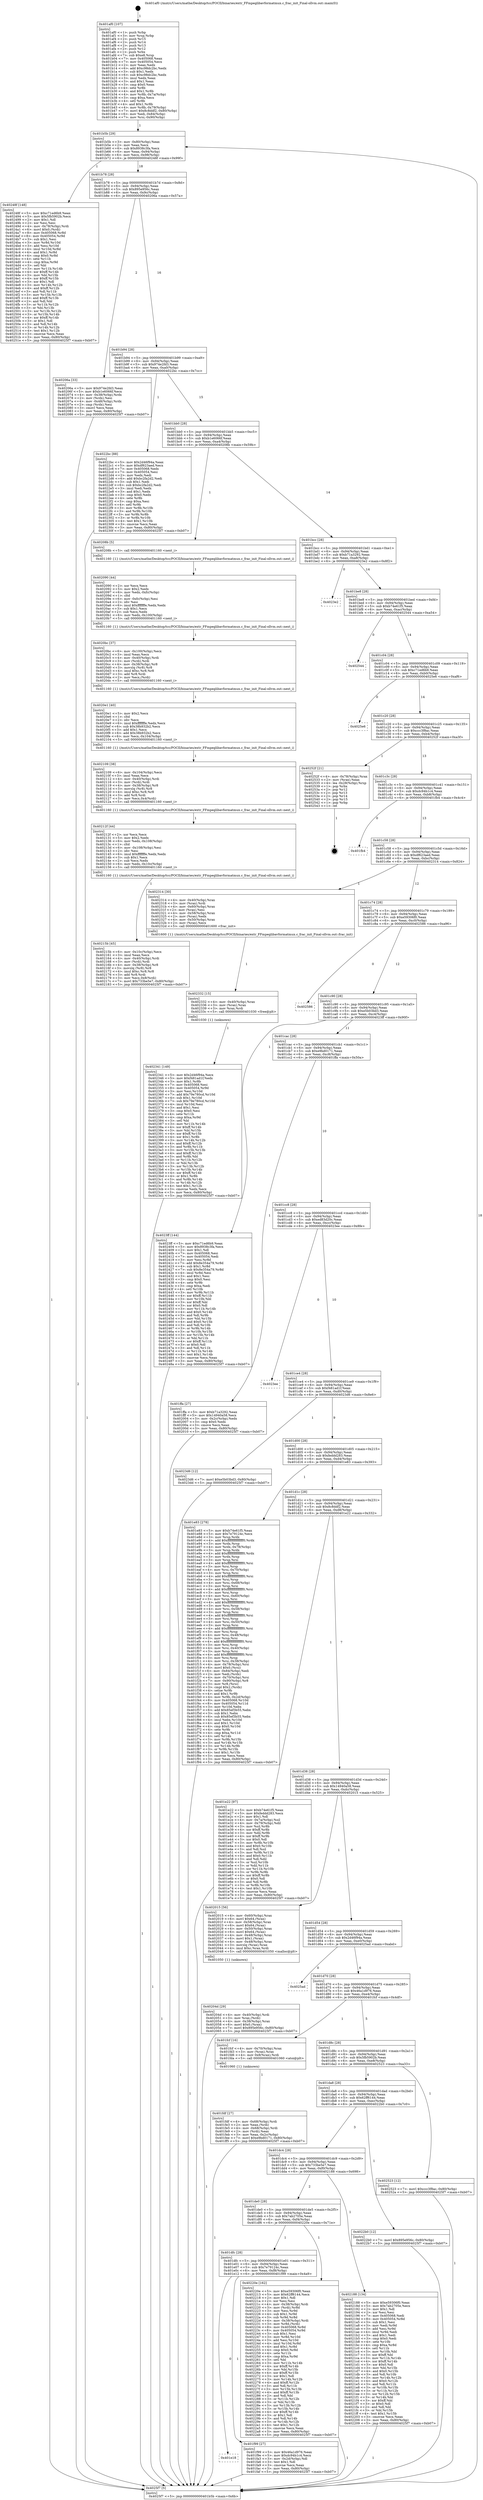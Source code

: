 digraph "0x401af0" {
  label = "0x401af0 (/mnt/c/Users/mathe/Desktop/tcc/POCII/binaries/extr_FFmpeglibavformatmux.c_frac_init_Final-ollvm.out::main(0))"
  labelloc = "t"
  node[shape=record]

  Entry [label="",width=0.3,height=0.3,shape=circle,fillcolor=black,style=filled]
  "0x401b5b" [label="{
     0x401b5b [29]\l
     | [instrs]\l
     &nbsp;&nbsp;0x401b5b \<+3\>: mov -0x80(%rbp),%eax\l
     &nbsp;&nbsp;0x401b5e \<+2\>: mov %eax,%ecx\l
     &nbsp;&nbsp;0x401b60 \<+6\>: sub $0x8938c3fa,%ecx\l
     &nbsp;&nbsp;0x401b66 \<+6\>: mov %eax,-0x94(%rbp)\l
     &nbsp;&nbsp;0x401b6c \<+6\>: mov %ecx,-0x98(%rbp)\l
     &nbsp;&nbsp;0x401b72 \<+6\>: je 000000000040248f \<main+0x99f\>\l
  }"]
  "0x40248f" [label="{
     0x40248f [148]\l
     | [instrs]\l
     &nbsp;&nbsp;0x40248f \<+5\>: mov $0xc71ed6b9,%eax\l
     &nbsp;&nbsp;0x402494 \<+5\>: mov $0x5fb5902b,%ecx\l
     &nbsp;&nbsp;0x402499 \<+2\>: mov $0x1,%dl\l
     &nbsp;&nbsp;0x40249b \<+2\>: xor %esi,%esi\l
     &nbsp;&nbsp;0x40249d \<+4\>: mov -0x78(%rbp),%rdi\l
     &nbsp;&nbsp;0x4024a1 \<+6\>: movl $0x0,(%rdi)\l
     &nbsp;&nbsp;0x4024a7 \<+8\>: mov 0x405068,%r8d\l
     &nbsp;&nbsp;0x4024af \<+8\>: mov 0x405054,%r9d\l
     &nbsp;&nbsp;0x4024b7 \<+3\>: sub $0x1,%esi\l
     &nbsp;&nbsp;0x4024ba \<+3\>: mov %r8d,%r10d\l
     &nbsp;&nbsp;0x4024bd \<+3\>: add %esi,%r10d\l
     &nbsp;&nbsp;0x4024c0 \<+4\>: imul %r10d,%r8d\l
     &nbsp;&nbsp;0x4024c4 \<+4\>: and $0x1,%r8d\l
     &nbsp;&nbsp;0x4024c8 \<+4\>: cmp $0x0,%r8d\l
     &nbsp;&nbsp;0x4024cc \<+4\>: sete %r11b\l
     &nbsp;&nbsp;0x4024d0 \<+4\>: cmp $0xa,%r9d\l
     &nbsp;&nbsp;0x4024d4 \<+3\>: setl %bl\l
     &nbsp;&nbsp;0x4024d7 \<+3\>: mov %r11b,%r14b\l
     &nbsp;&nbsp;0x4024da \<+4\>: xor $0xff,%r14b\l
     &nbsp;&nbsp;0x4024de \<+3\>: mov %bl,%r15b\l
     &nbsp;&nbsp;0x4024e1 \<+4\>: xor $0xff,%r15b\l
     &nbsp;&nbsp;0x4024e5 \<+3\>: xor $0x1,%dl\l
     &nbsp;&nbsp;0x4024e8 \<+3\>: mov %r14b,%r12b\l
     &nbsp;&nbsp;0x4024eb \<+4\>: and $0xff,%r12b\l
     &nbsp;&nbsp;0x4024ef \<+3\>: and %dl,%r11b\l
     &nbsp;&nbsp;0x4024f2 \<+3\>: mov %r15b,%r13b\l
     &nbsp;&nbsp;0x4024f5 \<+4\>: and $0xff,%r13b\l
     &nbsp;&nbsp;0x4024f9 \<+2\>: and %dl,%bl\l
     &nbsp;&nbsp;0x4024fb \<+3\>: or %r11b,%r12b\l
     &nbsp;&nbsp;0x4024fe \<+3\>: or %bl,%r13b\l
     &nbsp;&nbsp;0x402501 \<+3\>: xor %r13b,%r12b\l
     &nbsp;&nbsp;0x402504 \<+3\>: or %r15b,%r14b\l
     &nbsp;&nbsp;0x402507 \<+4\>: xor $0xff,%r14b\l
     &nbsp;&nbsp;0x40250b \<+3\>: or $0x1,%dl\l
     &nbsp;&nbsp;0x40250e \<+3\>: and %dl,%r14b\l
     &nbsp;&nbsp;0x402511 \<+3\>: or %r14b,%r12b\l
     &nbsp;&nbsp;0x402514 \<+4\>: test $0x1,%r12b\l
     &nbsp;&nbsp;0x402518 \<+3\>: cmovne %ecx,%eax\l
     &nbsp;&nbsp;0x40251b \<+3\>: mov %eax,-0x80(%rbp)\l
     &nbsp;&nbsp;0x40251e \<+5\>: jmp 00000000004025f7 \<main+0xb07\>\l
  }"]
  "0x401b78" [label="{
     0x401b78 [28]\l
     | [instrs]\l
     &nbsp;&nbsp;0x401b78 \<+5\>: jmp 0000000000401b7d \<main+0x8d\>\l
     &nbsp;&nbsp;0x401b7d \<+6\>: mov -0x94(%rbp),%eax\l
     &nbsp;&nbsp;0x401b83 \<+5\>: sub $0x895e956c,%eax\l
     &nbsp;&nbsp;0x401b88 \<+6\>: mov %eax,-0x9c(%rbp)\l
     &nbsp;&nbsp;0x401b8e \<+6\>: je 000000000040206a \<main+0x57a\>\l
  }"]
  Exit [label="",width=0.3,height=0.3,shape=circle,fillcolor=black,style=filled,peripheries=2]
  "0x40206a" [label="{
     0x40206a [33]\l
     | [instrs]\l
     &nbsp;&nbsp;0x40206a \<+5\>: mov $0x974e2fd3,%eax\l
     &nbsp;&nbsp;0x40206f \<+5\>: mov $0xb1e6066f,%ecx\l
     &nbsp;&nbsp;0x402074 \<+4\>: mov -0x38(%rbp),%rdx\l
     &nbsp;&nbsp;0x402078 \<+2\>: mov (%rdx),%esi\l
     &nbsp;&nbsp;0x40207a \<+4\>: mov -0x48(%rbp),%rdx\l
     &nbsp;&nbsp;0x40207e \<+2\>: cmp (%rdx),%esi\l
     &nbsp;&nbsp;0x402080 \<+3\>: cmovl %ecx,%eax\l
     &nbsp;&nbsp;0x402083 \<+3\>: mov %eax,-0x80(%rbp)\l
     &nbsp;&nbsp;0x402086 \<+5\>: jmp 00000000004025f7 \<main+0xb07\>\l
  }"]
  "0x401b94" [label="{
     0x401b94 [28]\l
     | [instrs]\l
     &nbsp;&nbsp;0x401b94 \<+5\>: jmp 0000000000401b99 \<main+0xa9\>\l
     &nbsp;&nbsp;0x401b99 \<+6\>: mov -0x94(%rbp),%eax\l
     &nbsp;&nbsp;0x401b9f \<+5\>: sub $0x974e2fd3,%eax\l
     &nbsp;&nbsp;0x401ba4 \<+6\>: mov %eax,-0xa0(%rbp)\l
     &nbsp;&nbsp;0x401baa \<+6\>: je 00000000004022bc \<main+0x7cc\>\l
  }"]
  "0x402341" [label="{
     0x402341 [149]\l
     | [instrs]\l
     &nbsp;&nbsp;0x402341 \<+5\>: mov $0x2d46f94a,%ecx\l
     &nbsp;&nbsp;0x402346 \<+5\>: mov $0xf481ad1f,%edx\l
     &nbsp;&nbsp;0x40234b \<+3\>: mov $0x1,%r8b\l
     &nbsp;&nbsp;0x40234e \<+7\>: mov 0x405068,%esi\l
     &nbsp;&nbsp;0x402355 \<+8\>: mov 0x405054,%r9d\l
     &nbsp;&nbsp;0x40235d \<+3\>: mov %esi,%r10d\l
     &nbsp;&nbsp;0x402360 \<+7\>: add $0x79e780cd,%r10d\l
     &nbsp;&nbsp;0x402367 \<+4\>: sub $0x1,%r10d\l
     &nbsp;&nbsp;0x40236b \<+7\>: sub $0x79e780cd,%r10d\l
     &nbsp;&nbsp;0x402372 \<+4\>: imul %r10d,%esi\l
     &nbsp;&nbsp;0x402376 \<+3\>: and $0x1,%esi\l
     &nbsp;&nbsp;0x402379 \<+3\>: cmp $0x0,%esi\l
     &nbsp;&nbsp;0x40237c \<+4\>: sete %r11b\l
     &nbsp;&nbsp;0x402380 \<+4\>: cmp $0xa,%r9d\l
     &nbsp;&nbsp;0x402384 \<+3\>: setl %bl\l
     &nbsp;&nbsp;0x402387 \<+3\>: mov %r11b,%r14b\l
     &nbsp;&nbsp;0x40238a \<+4\>: xor $0xff,%r14b\l
     &nbsp;&nbsp;0x40238e \<+3\>: mov %bl,%r15b\l
     &nbsp;&nbsp;0x402391 \<+4\>: xor $0xff,%r15b\l
     &nbsp;&nbsp;0x402395 \<+4\>: xor $0x1,%r8b\l
     &nbsp;&nbsp;0x402399 \<+3\>: mov %r14b,%r12b\l
     &nbsp;&nbsp;0x40239c \<+4\>: and $0xff,%r12b\l
     &nbsp;&nbsp;0x4023a0 \<+3\>: and %r8b,%r11b\l
     &nbsp;&nbsp;0x4023a3 \<+3\>: mov %r15b,%r13b\l
     &nbsp;&nbsp;0x4023a6 \<+4\>: and $0xff,%r13b\l
     &nbsp;&nbsp;0x4023aa \<+3\>: and %r8b,%bl\l
     &nbsp;&nbsp;0x4023ad \<+3\>: or %r11b,%r12b\l
     &nbsp;&nbsp;0x4023b0 \<+3\>: or %bl,%r13b\l
     &nbsp;&nbsp;0x4023b3 \<+3\>: xor %r13b,%r12b\l
     &nbsp;&nbsp;0x4023b6 \<+3\>: or %r15b,%r14b\l
     &nbsp;&nbsp;0x4023b9 \<+4\>: xor $0xff,%r14b\l
     &nbsp;&nbsp;0x4023bd \<+4\>: or $0x1,%r8b\l
     &nbsp;&nbsp;0x4023c1 \<+3\>: and %r8b,%r14b\l
     &nbsp;&nbsp;0x4023c4 \<+3\>: or %r14b,%r12b\l
     &nbsp;&nbsp;0x4023c7 \<+4\>: test $0x1,%r12b\l
     &nbsp;&nbsp;0x4023cb \<+3\>: cmovne %edx,%ecx\l
     &nbsp;&nbsp;0x4023ce \<+3\>: mov %ecx,-0x80(%rbp)\l
     &nbsp;&nbsp;0x4023d1 \<+5\>: jmp 00000000004025f7 \<main+0xb07\>\l
  }"]
  "0x4022bc" [label="{
     0x4022bc [88]\l
     | [instrs]\l
     &nbsp;&nbsp;0x4022bc \<+5\>: mov $0x2d46f94a,%eax\l
     &nbsp;&nbsp;0x4022c1 \<+5\>: mov $0xdf623aed,%ecx\l
     &nbsp;&nbsp;0x4022c6 \<+7\>: mov 0x405068,%edx\l
     &nbsp;&nbsp;0x4022cd \<+7\>: mov 0x405054,%esi\l
     &nbsp;&nbsp;0x4022d4 \<+2\>: mov %edx,%edi\l
     &nbsp;&nbsp;0x4022d6 \<+6\>: add $0xbc2fa2d2,%edi\l
     &nbsp;&nbsp;0x4022dc \<+3\>: sub $0x1,%edi\l
     &nbsp;&nbsp;0x4022df \<+6\>: sub $0xbc2fa2d2,%edi\l
     &nbsp;&nbsp;0x4022e5 \<+3\>: imul %edi,%edx\l
     &nbsp;&nbsp;0x4022e8 \<+3\>: and $0x1,%edx\l
     &nbsp;&nbsp;0x4022eb \<+3\>: cmp $0x0,%edx\l
     &nbsp;&nbsp;0x4022ee \<+4\>: sete %r8b\l
     &nbsp;&nbsp;0x4022f2 \<+3\>: cmp $0xa,%esi\l
     &nbsp;&nbsp;0x4022f5 \<+4\>: setl %r9b\l
     &nbsp;&nbsp;0x4022f9 \<+3\>: mov %r8b,%r10b\l
     &nbsp;&nbsp;0x4022fc \<+3\>: and %r9b,%r10b\l
     &nbsp;&nbsp;0x4022ff \<+3\>: xor %r9b,%r8b\l
     &nbsp;&nbsp;0x402302 \<+3\>: or %r8b,%r10b\l
     &nbsp;&nbsp;0x402305 \<+4\>: test $0x1,%r10b\l
     &nbsp;&nbsp;0x402309 \<+3\>: cmovne %ecx,%eax\l
     &nbsp;&nbsp;0x40230c \<+3\>: mov %eax,-0x80(%rbp)\l
     &nbsp;&nbsp;0x40230f \<+5\>: jmp 00000000004025f7 \<main+0xb07\>\l
  }"]
  "0x401bb0" [label="{
     0x401bb0 [28]\l
     | [instrs]\l
     &nbsp;&nbsp;0x401bb0 \<+5\>: jmp 0000000000401bb5 \<main+0xc5\>\l
     &nbsp;&nbsp;0x401bb5 \<+6\>: mov -0x94(%rbp),%eax\l
     &nbsp;&nbsp;0x401bbb \<+5\>: sub $0xb1e6066f,%eax\l
     &nbsp;&nbsp;0x401bc0 \<+6\>: mov %eax,-0xa4(%rbp)\l
     &nbsp;&nbsp;0x401bc6 \<+6\>: je 000000000040208b \<main+0x59b\>\l
  }"]
  "0x402332" [label="{
     0x402332 [15]\l
     | [instrs]\l
     &nbsp;&nbsp;0x402332 \<+4\>: mov -0x40(%rbp),%rax\l
     &nbsp;&nbsp;0x402336 \<+3\>: mov (%rax),%rax\l
     &nbsp;&nbsp;0x402339 \<+3\>: mov %rax,%rdi\l
     &nbsp;&nbsp;0x40233c \<+5\>: call 0000000000401030 \<free@plt\>\l
     | [calls]\l
     &nbsp;&nbsp;0x401030 \{1\} (unknown)\l
  }"]
  "0x40208b" [label="{
     0x40208b [5]\l
     | [instrs]\l
     &nbsp;&nbsp;0x40208b \<+5\>: call 0000000000401160 \<next_i\>\l
     | [calls]\l
     &nbsp;&nbsp;0x401160 \{1\} (/mnt/c/Users/mathe/Desktop/tcc/POCII/binaries/extr_FFmpeglibavformatmux.c_frac_init_Final-ollvm.out::next_i)\l
  }"]
  "0x401bcc" [label="{
     0x401bcc [28]\l
     | [instrs]\l
     &nbsp;&nbsp;0x401bcc \<+5\>: jmp 0000000000401bd1 \<main+0xe1\>\l
     &nbsp;&nbsp;0x401bd1 \<+6\>: mov -0x94(%rbp),%eax\l
     &nbsp;&nbsp;0x401bd7 \<+5\>: sub $0xb71a3292,%eax\l
     &nbsp;&nbsp;0x401bdc \<+6\>: mov %eax,-0xa8(%rbp)\l
     &nbsp;&nbsp;0x401be2 \<+6\>: je 00000000004023e2 \<main+0x8f2\>\l
  }"]
  "0x40215b" [label="{
     0x40215b [45]\l
     | [instrs]\l
     &nbsp;&nbsp;0x40215b \<+6\>: mov -0x10c(%rbp),%ecx\l
     &nbsp;&nbsp;0x402161 \<+3\>: imul %eax,%ecx\l
     &nbsp;&nbsp;0x402164 \<+4\>: mov -0x40(%rbp),%rdi\l
     &nbsp;&nbsp;0x402168 \<+3\>: mov (%rdi),%rdi\l
     &nbsp;&nbsp;0x40216b \<+4\>: mov -0x38(%rbp),%r8\l
     &nbsp;&nbsp;0x40216f \<+3\>: movslq (%r8),%r8\l
     &nbsp;&nbsp;0x402172 \<+4\>: imul $0xc,%r8,%r8\l
     &nbsp;&nbsp;0x402176 \<+3\>: add %r8,%rdi\l
     &nbsp;&nbsp;0x402179 \<+3\>: mov %ecx,0x8(%rdi)\l
     &nbsp;&nbsp;0x40217c \<+7\>: movl $0x733be5e7,-0x80(%rbp)\l
     &nbsp;&nbsp;0x402183 \<+5\>: jmp 00000000004025f7 \<main+0xb07\>\l
  }"]
  "0x4023e2" [label="{
     0x4023e2\l
  }", style=dashed]
  "0x401be8" [label="{
     0x401be8 [28]\l
     | [instrs]\l
     &nbsp;&nbsp;0x401be8 \<+5\>: jmp 0000000000401bed \<main+0xfd\>\l
     &nbsp;&nbsp;0x401bed \<+6\>: mov -0x94(%rbp),%eax\l
     &nbsp;&nbsp;0x401bf3 \<+5\>: sub $0xb74e61f5,%eax\l
     &nbsp;&nbsp;0x401bf8 \<+6\>: mov %eax,-0xac(%rbp)\l
     &nbsp;&nbsp;0x401bfe \<+6\>: je 0000000000402544 \<main+0xa54\>\l
  }"]
  "0x40212f" [label="{
     0x40212f [44]\l
     | [instrs]\l
     &nbsp;&nbsp;0x40212f \<+2\>: xor %ecx,%ecx\l
     &nbsp;&nbsp;0x402131 \<+5\>: mov $0x2,%edx\l
     &nbsp;&nbsp;0x402136 \<+6\>: mov %edx,-0x108(%rbp)\l
     &nbsp;&nbsp;0x40213c \<+1\>: cltd\l
     &nbsp;&nbsp;0x40213d \<+6\>: mov -0x108(%rbp),%esi\l
     &nbsp;&nbsp;0x402143 \<+2\>: idiv %esi\l
     &nbsp;&nbsp;0x402145 \<+6\>: imul $0xfffffffe,%edx,%edx\l
     &nbsp;&nbsp;0x40214b \<+3\>: sub $0x1,%ecx\l
     &nbsp;&nbsp;0x40214e \<+2\>: sub %ecx,%edx\l
     &nbsp;&nbsp;0x402150 \<+6\>: mov %edx,-0x10c(%rbp)\l
     &nbsp;&nbsp;0x402156 \<+5\>: call 0000000000401160 \<next_i\>\l
     | [calls]\l
     &nbsp;&nbsp;0x401160 \{1\} (/mnt/c/Users/mathe/Desktop/tcc/POCII/binaries/extr_FFmpeglibavformatmux.c_frac_init_Final-ollvm.out::next_i)\l
  }"]
  "0x402544" [label="{
     0x402544\l
  }", style=dashed]
  "0x401c04" [label="{
     0x401c04 [28]\l
     | [instrs]\l
     &nbsp;&nbsp;0x401c04 \<+5\>: jmp 0000000000401c09 \<main+0x119\>\l
     &nbsp;&nbsp;0x401c09 \<+6\>: mov -0x94(%rbp),%eax\l
     &nbsp;&nbsp;0x401c0f \<+5\>: sub $0xc71ed6b9,%eax\l
     &nbsp;&nbsp;0x401c14 \<+6\>: mov %eax,-0xb0(%rbp)\l
     &nbsp;&nbsp;0x401c1a \<+6\>: je 00000000004025e6 \<main+0xaf6\>\l
  }"]
  "0x402109" [label="{
     0x402109 [38]\l
     | [instrs]\l
     &nbsp;&nbsp;0x402109 \<+6\>: mov -0x104(%rbp),%ecx\l
     &nbsp;&nbsp;0x40210f \<+3\>: imul %eax,%ecx\l
     &nbsp;&nbsp;0x402112 \<+4\>: mov -0x40(%rbp),%rdi\l
     &nbsp;&nbsp;0x402116 \<+3\>: mov (%rdi),%rdi\l
     &nbsp;&nbsp;0x402119 \<+4\>: mov -0x38(%rbp),%r8\l
     &nbsp;&nbsp;0x40211d \<+3\>: movslq (%r8),%r8\l
     &nbsp;&nbsp;0x402120 \<+4\>: imul $0xc,%r8,%r8\l
     &nbsp;&nbsp;0x402124 \<+3\>: add %r8,%rdi\l
     &nbsp;&nbsp;0x402127 \<+3\>: mov %ecx,0x4(%rdi)\l
     &nbsp;&nbsp;0x40212a \<+5\>: call 0000000000401160 \<next_i\>\l
     | [calls]\l
     &nbsp;&nbsp;0x401160 \{1\} (/mnt/c/Users/mathe/Desktop/tcc/POCII/binaries/extr_FFmpeglibavformatmux.c_frac_init_Final-ollvm.out::next_i)\l
  }"]
  "0x4025e6" [label="{
     0x4025e6\l
  }", style=dashed]
  "0x401c20" [label="{
     0x401c20 [28]\l
     | [instrs]\l
     &nbsp;&nbsp;0x401c20 \<+5\>: jmp 0000000000401c25 \<main+0x135\>\l
     &nbsp;&nbsp;0x401c25 \<+6\>: mov -0x94(%rbp),%eax\l
     &nbsp;&nbsp;0x401c2b \<+5\>: sub $0xccc3f8ac,%eax\l
     &nbsp;&nbsp;0x401c30 \<+6\>: mov %eax,-0xb4(%rbp)\l
     &nbsp;&nbsp;0x401c36 \<+6\>: je 000000000040252f \<main+0xa3f\>\l
  }"]
  "0x4020e1" [label="{
     0x4020e1 [40]\l
     | [instrs]\l
     &nbsp;&nbsp;0x4020e1 \<+5\>: mov $0x2,%ecx\l
     &nbsp;&nbsp;0x4020e6 \<+1\>: cltd\l
     &nbsp;&nbsp;0x4020e7 \<+2\>: idiv %ecx\l
     &nbsp;&nbsp;0x4020e9 \<+6\>: imul $0xfffffffe,%edx,%ecx\l
     &nbsp;&nbsp;0x4020ef \<+6\>: sub $0x38b932b2,%ecx\l
     &nbsp;&nbsp;0x4020f5 \<+3\>: add $0x1,%ecx\l
     &nbsp;&nbsp;0x4020f8 \<+6\>: add $0x38b932b2,%ecx\l
     &nbsp;&nbsp;0x4020fe \<+6\>: mov %ecx,-0x104(%rbp)\l
     &nbsp;&nbsp;0x402104 \<+5\>: call 0000000000401160 \<next_i\>\l
     | [calls]\l
     &nbsp;&nbsp;0x401160 \{1\} (/mnt/c/Users/mathe/Desktop/tcc/POCII/binaries/extr_FFmpeglibavformatmux.c_frac_init_Final-ollvm.out::next_i)\l
  }"]
  "0x40252f" [label="{
     0x40252f [21]\l
     | [instrs]\l
     &nbsp;&nbsp;0x40252f \<+4\>: mov -0x78(%rbp),%rax\l
     &nbsp;&nbsp;0x402533 \<+2\>: mov (%rax),%eax\l
     &nbsp;&nbsp;0x402535 \<+4\>: lea -0x28(%rbp),%rsp\l
     &nbsp;&nbsp;0x402539 \<+1\>: pop %rbx\l
     &nbsp;&nbsp;0x40253a \<+2\>: pop %r12\l
     &nbsp;&nbsp;0x40253c \<+2\>: pop %r13\l
     &nbsp;&nbsp;0x40253e \<+2\>: pop %r14\l
     &nbsp;&nbsp;0x402540 \<+2\>: pop %r15\l
     &nbsp;&nbsp;0x402542 \<+1\>: pop %rbp\l
     &nbsp;&nbsp;0x402543 \<+1\>: ret\l
  }"]
  "0x401c3c" [label="{
     0x401c3c [28]\l
     | [instrs]\l
     &nbsp;&nbsp;0x401c3c \<+5\>: jmp 0000000000401c41 \<main+0x151\>\l
     &nbsp;&nbsp;0x401c41 \<+6\>: mov -0x94(%rbp),%eax\l
     &nbsp;&nbsp;0x401c47 \<+5\>: sub $0xdc94b1c4,%eax\l
     &nbsp;&nbsp;0x401c4c \<+6\>: mov %eax,-0xb8(%rbp)\l
     &nbsp;&nbsp;0x401c52 \<+6\>: je 0000000000401fb4 \<main+0x4c4\>\l
  }"]
  "0x4020bc" [label="{
     0x4020bc [37]\l
     | [instrs]\l
     &nbsp;&nbsp;0x4020bc \<+6\>: mov -0x100(%rbp),%ecx\l
     &nbsp;&nbsp;0x4020c2 \<+3\>: imul %eax,%ecx\l
     &nbsp;&nbsp;0x4020c5 \<+4\>: mov -0x40(%rbp),%rdi\l
     &nbsp;&nbsp;0x4020c9 \<+3\>: mov (%rdi),%rdi\l
     &nbsp;&nbsp;0x4020cc \<+4\>: mov -0x38(%rbp),%r8\l
     &nbsp;&nbsp;0x4020d0 \<+3\>: movslq (%r8),%r8\l
     &nbsp;&nbsp;0x4020d3 \<+4\>: imul $0xc,%r8,%r8\l
     &nbsp;&nbsp;0x4020d7 \<+3\>: add %r8,%rdi\l
     &nbsp;&nbsp;0x4020da \<+2\>: mov %ecx,(%rdi)\l
     &nbsp;&nbsp;0x4020dc \<+5\>: call 0000000000401160 \<next_i\>\l
     | [calls]\l
     &nbsp;&nbsp;0x401160 \{1\} (/mnt/c/Users/mathe/Desktop/tcc/POCII/binaries/extr_FFmpeglibavformatmux.c_frac_init_Final-ollvm.out::next_i)\l
  }"]
  "0x401fb4" [label="{
     0x401fb4\l
  }", style=dashed]
  "0x401c58" [label="{
     0x401c58 [28]\l
     | [instrs]\l
     &nbsp;&nbsp;0x401c58 \<+5\>: jmp 0000000000401c5d \<main+0x16d\>\l
     &nbsp;&nbsp;0x401c5d \<+6\>: mov -0x94(%rbp),%eax\l
     &nbsp;&nbsp;0x401c63 \<+5\>: sub $0xdf623aed,%eax\l
     &nbsp;&nbsp;0x401c68 \<+6\>: mov %eax,-0xbc(%rbp)\l
     &nbsp;&nbsp;0x401c6e \<+6\>: je 0000000000402314 \<main+0x824\>\l
  }"]
  "0x402090" [label="{
     0x402090 [44]\l
     | [instrs]\l
     &nbsp;&nbsp;0x402090 \<+2\>: xor %ecx,%ecx\l
     &nbsp;&nbsp;0x402092 \<+5\>: mov $0x2,%edx\l
     &nbsp;&nbsp;0x402097 \<+6\>: mov %edx,-0xfc(%rbp)\l
     &nbsp;&nbsp;0x40209d \<+1\>: cltd\l
     &nbsp;&nbsp;0x40209e \<+6\>: mov -0xfc(%rbp),%esi\l
     &nbsp;&nbsp;0x4020a4 \<+2\>: idiv %esi\l
     &nbsp;&nbsp;0x4020a6 \<+6\>: imul $0xfffffffe,%edx,%edx\l
     &nbsp;&nbsp;0x4020ac \<+3\>: sub $0x1,%ecx\l
     &nbsp;&nbsp;0x4020af \<+2\>: sub %ecx,%edx\l
     &nbsp;&nbsp;0x4020b1 \<+6\>: mov %edx,-0x100(%rbp)\l
     &nbsp;&nbsp;0x4020b7 \<+5\>: call 0000000000401160 \<next_i\>\l
     | [calls]\l
     &nbsp;&nbsp;0x401160 \{1\} (/mnt/c/Users/mathe/Desktop/tcc/POCII/binaries/extr_FFmpeglibavformatmux.c_frac_init_Final-ollvm.out::next_i)\l
  }"]
  "0x402314" [label="{
     0x402314 [30]\l
     | [instrs]\l
     &nbsp;&nbsp;0x402314 \<+4\>: mov -0x40(%rbp),%rax\l
     &nbsp;&nbsp;0x402318 \<+3\>: mov (%rax),%rdi\l
     &nbsp;&nbsp;0x40231b \<+4\>: mov -0x60(%rbp),%rax\l
     &nbsp;&nbsp;0x40231f \<+2\>: mov (%rax),%esi\l
     &nbsp;&nbsp;0x402321 \<+4\>: mov -0x58(%rbp),%rax\l
     &nbsp;&nbsp;0x402325 \<+2\>: mov (%rax),%edx\l
     &nbsp;&nbsp;0x402327 \<+4\>: mov -0x50(%rbp),%rax\l
     &nbsp;&nbsp;0x40232b \<+2\>: mov (%rax),%ecx\l
     &nbsp;&nbsp;0x40232d \<+5\>: call 0000000000401600 \<frac_init\>\l
     | [calls]\l
     &nbsp;&nbsp;0x401600 \{1\} (/mnt/c/Users/mathe/Desktop/tcc/POCII/binaries/extr_FFmpeglibavformatmux.c_frac_init_Final-ollvm.out::frac_init)\l
  }"]
  "0x401c74" [label="{
     0x401c74 [28]\l
     | [instrs]\l
     &nbsp;&nbsp;0x401c74 \<+5\>: jmp 0000000000401c79 \<main+0x189\>\l
     &nbsp;&nbsp;0x401c79 \<+6\>: mov -0x94(%rbp),%eax\l
     &nbsp;&nbsp;0x401c7f \<+5\>: sub $0xe59306f0,%eax\l
     &nbsp;&nbsp;0x401c84 \<+6\>: mov %eax,-0xc0(%rbp)\l
     &nbsp;&nbsp;0x401c8a \<+6\>: je 0000000000402586 \<main+0xa96\>\l
  }"]
  "0x40204d" [label="{
     0x40204d [29]\l
     | [instrs]\l
     &nbsp;&nbsp;0x40204d \<+4\>: mov -0x40(%rbp),%rdi\l
     &nbsp;&nbsp;0x402051 \<+3\>: mov %rax,(%rdi)\l
     &nbsp;&nbsp;0x402054 \<+4\>: mov -0x38(%rbp),%rax\l
     &nbsp;&nbsp;0x402058 \<+6\>: movl $0x0,(%rax)\l
     &nbsp;&nbsp;0x40205e \<+7\>: movl $0x895e956c,-0x80(%rbp)\l
     &nbsp;&nbsp;0x402065 \<+5\>: jmp 00000000004025f7 \<main+0xb07\>\l
  }"]
  "0x402586" [label="{
     0x402586\l
  }", style=dashed]
  "0x401c90" [label="{
     0x401c90 [28]\l
     | [instrs]\l
     &nbsp;&nbsp;0x401c90 \<+5\>: jmp 0000000000401c95 \<main+0x1a5\>\l
     &nbsp;&nbsp;0x401c95 \<+6\>: mov -0x94(%rbp),%eax\l
     &nbsp;&nbsp;0x401c9b \<+5\>: sub $0xe5b03bd3,%eax\l
     &nbsp;&nbsp;0x401ca0 \<+6\>: mov %eax,-0xc4(%rbp)\l
     &nbsp;&nbsp;0x401ca6 \<+6\>: je 00000000004023ff \<main+0x90f\>\l
  }"]
  "0x401fdf" [label="{
     0x401fdf [27]\l
     | [instrs]\l
     &nbsp;&nbsp;0x401fdf \<+4\>: mov -0x68(%rbp),%rdi\l
     &nbsp;&nbsp;0x401fe3 \<+2\>: mov %eax,(%rdi)\l
     &nbsp;&nbsp;0x401fe5 \<+4\>: mov -0x68(%rbp),%rdi\l
     &nbsp;&nbsp;0x401fe9 \<+2\>: mov (%rdi),%eax\l
     &nbsp;&nbsp;0x401feb \<+3\>: mov %eax,-0x2c(%rbp)\l
     &nbsp;&nbsp;0x401fee \<+7\>: movl $0xe9bd0171,-0x80(%rbp)\l
     &nbsp;&nbsp;0x401ff5 \<+5\>: jmp 00000000004025f7 \<main+0xb07\>\l
  }"]
  "0x4023ff" [label="{
     0x4023ff [144]\l
     | [instrs]\l
     &nbsp;&nbsp;0x4023ff \<+5\>: mov $0xc71ed6b9,%eax\l
     &nbsp;&nbsp;0x402404 \<+5\>: mov $0x8938c3fa,%ecx\l
     &nbsp;&nbsp;0x402409 \<+2\>: mov $0x1,%dl\l
     &nbsp;&nbsp;0x40240b \<+7\>: mov 0x405068,%esi\l
     &nbsp;&nbsp;0x402412 \<+7\>: mov 0x405054,%edi\l
     &nbsp;&nbsp;0x402419 \<+3\>: mov %esi,%r8d\l
     &nbsp;&nbsp;0x40241c \<+7\>: add $0x8e354a79,%r8d\l
     &nbsp;&nbsp;0x402423 \<+4\>: sub $0x1,%r8d\l
     &nbsp;&nbsp;0x402427 \<+7\>: sub $0x8e354a79,%r8d\l
     &nbsp;&nbsp;0x40242e \<+4\>: imul %r8d,%esi\l
     &nbsp;&nbsp;0x402432 \<+3\>: and $0x1,%esi\l
     &nbsp;&nbsp;0x402435 \<+3\>: cmp $0x0,%esi\l
     &nbsp;&nbsp;0x402438 \<+4\>: sete %r9b\l
     &nbsp;&nbsp;0x40243c \<+3\>: cmp $0xa,%edi\l
     &nbsp;&nbsp;0x40243f \<+4\>: setl %r10b\l
     &nbsp;&nbsp;0x402443 \<+3\>: mov %r9b,%r11b\l
     &nbsp;&nbsp;0x402446 \<+4\>: xor $0xff,%r11b\l
     &nbsp;&nbsp;0x40244a \<+3\>: mov %r10b,%bl\l
     &nbsp;&nbsp;0x40244d \<+3\>: xor $0xff,%bl\l
     &nbsp;&nbsp;0x402450 \<+3\>: xor $0x0,%dl\l
     &nbsp;&nbsp;0x402453 \<+3\>: mov %r11b,%r14b\l
     &nbsp;&nbsp;0x402456 \<+4\>: and $0x0,%r14b\l
     &nbsp;&nbsp;0x40245a \<+3\>: and %dl,%r9b\l
     &nbsp;&nbsp;0x40245d \<+3\>: mov %bl,%r15b\l
     &nbsp;&nbsp;0x402460 \<+4\>: and $0x0,%r15b\l
     &nbsp;&nbsp;0x402464 \<+3\>: and %dl,%r10b\l
     &nbsp;&nbsp;0x402467 \<+3\>: or %r9b,%r14b\l
     &nbsp;&nbsp;0x40246a \<+3\>: or %r10b,%r15b\l
     &nbsp;&nbsp;0x40246d \<+3\>: xor %r15b,%r14b\l
     &nbsp;&nbsp;0x402470 \<+3\>: or %bl,%r11b\l
     &nbsp;&nbsp;0x402473 \<+4\>: xor $0xff,%r11b\l
     &nbsp;&nbsp;0x402477 \<+3\>: or $0x0,%dl\l
     &nbsp;&nbsp;0x40247a \<+3\>: and %dl,%r11b\l
     &nbsp;&nbsp;0x40247d \<+3\>: or %r11b,%r14b\l
     &nbsp;&nbsp;0x402480 \<+4\>: test $0x1,%r14b\l
     &nbsp;&nbsp;0x402484 \<+3\>: cmovne %ecx,%eax\l
     &nbsp;&nbsp;0x402487 \<+3\>: mov %eax,-0x80(%rbp)\l
     &nbsp;&nbsp;0x40248a \<+5\>: jmp 00000000004025f7 \<main+0xb07\>\l
  }"]
  "0x401cac" [label="{
     0x401cac [28]\l
     | [instrs]\l
     &nbsp;&nbsp;0x401cac \<+5\>: jmp 0000000000401cb1 \<main+0x1c1\>\l
     &nbsp;&nbsp;0x401cb1 \<+6\>: mov -0x94(%rbp),%eax\l
     &nbsp;&nbsp;0x401cb7 \<+5\>: sub $0xe9bd0171,%eax\l
     &nbsp;&nbsp;0x401cbc \<+6\>: mov %eax,-0xc8(%rbp)\l
     &nbsp;&nbsp;0x401cc2 \<+6\>: je 0000000000401ffa \<main+0x50a\>\l
  }"]
  "0x401e18" [label="{
     0x401e18\l
  }", style=dashed]
  "0x401ffa" [label="{
     0x401ffa [27]\l
     | [instrs]\l
     &nbsp;&nbsp;0x401ffa \<+5\>: mov $0xb71a3292,%eax\l
     &nbsp;&nbsp;0x401fff \<+5\>: mov $0x14940a58,%ecx\l
     &nbsp;&nbsp;0x402004 \<+3\>: mov -0x2c(%rbp),%edx\l
     &nbsp;&nbsp;0x402007 \<+3\>: cmp $0x0,%edx\l
     &nbsp;&nbsp;0x40200a \<+3\>: cmove %ecx,%eax\l
     &nbsp;&nbsp;0x40200d \<+3\>: mov %eax,-0x80(%rbp)\l
     &nbsp;&nbsp;0x402010 \<+5\>: jmp 00000000004025f7 \<main+0xb07\>\l
  }"]
  "0x401cc8" [label="{
     0x401cc8 [28]\l
     | [instrs]\l
     &nbsp;&nbsp;0x401cc8 \<+5\>: jmp 0000000000401ccd \<main+0x1dd\>\l
     &nbsp;&nbsp;0x401ccd \<+6\>: mov -0x94(%rbp),%eax\l
     &nbsp;&nbsp;0x401cd3 \<+5\>: sub $0xed83d20c,%eax\l
     &nbsp;&nbsp;0x401cd8 \<+6\>: mov %eax,-0xcc(%rbp)\l
     &nbsp;&nbsp;0x401cde \<+6\>: je 00000000004023ee \<main+0x8fe\>\l
  }"]
  "0x401f99" [label="{
     0x401f99 [27]\l
     | [instrs]\l
     &nbsp;&nbsp;0x401f99 \<+5\>: mov $0x46a1d976,%eax\l
     &nbsp;&nbsp;0x401f9e \<+5\>: mov $0xdc94b1c4,%ecx\l
     &nbsp;&nbsp;0x401fa3 \<+3\>: mov -0x2d(%rbp),%dl\l
     &nbsp;&nbsp;0x401fa6 \<+3\>: test $0x1,%dl\l
     &nbsp;&nbsp;0x401fa9 \<+3\>: cmovne %ecx,%eax\l
     &nbsp;&nbsp;0x401fac \<+3\>: mov %eax,-0x80(%rbp)\l
     &nbsp;&nbsp;0x401faf \<+5\>: jmp 00000000004025f7 \<main+0xb07\>\l
  }"]
  "0x4023ee" [label="{
     0x4023ee\l
  }", style=dashed]
  "0x401ce4" [label="{
     0x401ce4 [28]\l
     | [instrs]\l
     &nbsp;&nbsp;0x401ce4 \<+5\>: jmp 0000000000401ce9 \<main+0x1f9\>\l
     &nbsp;&nbsp;0x401ce9 \<+6\>: mov -0x94(%rbp),%eax\l
     &nbsp;&nbsp;0x401cef \<+5\>: sub $0xf481ad1f,%eax\l
     &nbsp;&nbsp;0x401cf4 \<+6\>: mov %eax,-0xd0(%rbp)\l
     &nbsp;&nbsp;0x401cfa \<+6\>: je 00000000004023d6 \<main+0x8e6\>\l
  }"]
  "0x401dfc" [label="{
     0x401dfc [28]\l
     | [instrs]\l
     &nbsp;&nbsp;0x401dfc \<+5\>: jmp 0000000000401e01 \<main+0x311\>\l
     &nbsp;&nbsp;0x401e01 \<+6\>: mov -0x94(%rbp),%eax\l
     &nbsp;&nbsp;0x401e07 \<+5\>: sub $0x7e79124c,%eax\l
     &nbsp;&nbsp;0x401e0c \<+6\>: mov %eax,-0xf8(%rbp)\l
     &nbsp;&nbsp;0x401e12 \<+6\>: je 0000000000401f99 \<main+0x4a9\>\l
  }"]
  "0x4023d6" [label="{
     0x4023d6 [12]\l
     | [instrs]\l
     &nbsp;&nbsp;0x4023d6 \<+7\>: movl $0xe5b03bd3,-0x80(%rbp)\l
     &nbsp;&nbsp;0x4023dd \<+5\>: jmp 00000000004025f7 \<main+0xb07\>\l
  }"]
  "0x401d00" [label="{
     0x401d00 [28]\l
     | [instrs]\l
     &nbsp;&nbsp;0x401d00 \<+5\>: jmp 0000000000401d05 \<main+0x215\>\l
     &nbsp;&nbsp;0x401d05 \<+6\>: mov -0x94(%rbp),%eax\l
     &nbsp;&nbsp;0x401d0b \<+5\>: sub $0xfeddd283,%eax\l
     &nbsp;&nbsp;0x401d10 \<+6\>: mov %eax,-0xd4(%rbp)\l
     &nbsp;&nbsp;0x401d16 \<+6\>: je 0000000000401e83 \<main+0x393\>\l
  }"]
  "0x40220e" [label="{
     0x40220e [162]\l
     | [instrs]\l
     &nbsp;&nbsp;0x40220e \<+5\>: mov $0xe59306f0,%eax\l
     &nbsp;&nbsp;0x402213 \<+5\>: mov $0x62ff6144,%ecx\l
     &nbsp;&nbsp;0x402218 \<+2\>: mov $0x1,%dl\l
     &nbsp;&nbsp;0x40221a \<+2\>: xor %esi,%esi\l
     &nbsp;&nbsp;0x40221c \<+4\>: mov -0x38(%rbp),%rdi\l
     &nbsp;&nbsp;0x402220 \<+3\>: mov (%rdi),%r8d\l
     &nbsp;&nbsp;0x402223 \<+3\>: mov %esi,%r9d\l
     &nbsp;&nbsp;0x402226 \<+4\>: sub $0x1,%r9d\l
     &nbsp;&nbsp;0x40222a \<+3\>: sub %r9d,%r8d\l
     &nbsp;&nbsp;0x40222d \<+4\>: mov -0x38(%rbp),%rdi\l
     &nbsp;&nbsp;0x402231 \<+3\>: mov %r8d,(%rdi)\l
     &nbsp;&nbsp;0x402234 \<+8\>: mov 0x405068,%r8d\l
     &nbsp;&nbsp;0x40223c \<+8\>: mov 0x405054,%r9d\l
     &nbsp;&nbsp;0x402244 \<+3\>: sub $0x1,%esi\l
     &nbsp;&nbsp;0x402247 \<+3\>: mov %r8d,%r10d\l
     &nbsp;&nbsp;0x40224a \<+3\>: add %esi,%r10d\l
     &nbsp;&nbsp;0x40224d \<+4\>: imul %r10d,%r8d\l
     &nbsp;&nbsp;0x402251 \<+4\>: and $0x1,%r8d\l
     &nbsp;&nbsp;0x402255 \<+4\>: cmp $0x0,%r8d\l
     &nbsp;&nbsp;0x402259 \<+4\>: sete %r11b\l
     &nbsp;&nbsp;0x40225d \<+4\>: cmp $0xa,%r9d\l
     &nbsp;&nbsp;0x402261 \<+3\>: setl %bl\l
     &nbsp;&nbsp;0x402264 \<+3\>: mov %r11b,%r14b\l
     &nbsp;&nbsp;0x402267 \<+4\>: xor $0xff,%r14b\l
     &nbsp;&nbsp;0x40226b \<+3\>: mov %bl,%r15b\l
     &nbsp;&nbsp;0x40226e \<+4\>: xor $0xff,%r15b\l
     &nbsp;&nbsp;0x402272 \<+3\>: xor $0x1,%dl\l
     &nbsp;&nbsp;0x402275 \<+3\>: mov %r14b,%r12b\l
     &nbsp;&nbsp;0x402278 \<+4\>: and $0xff,%r12b\l
     &nbsp;&nbsp;0x40227c \<+3\>: and %dl,%r11b\l
     &nbsp;&nbsp;0x40227f \<+3\>: mov %r15b,%r13b\l
     &nbsp;&nbsp;0x402282 \<+4\>: and $0xff,%r13b\l
     &nbsp;&nbsp;0x402286 \<+2\>: and %dl,%bl\l
     &nbsp;&nbsp;0x402288 \<+3\>: or %r11b,%r12b\l
     &nbsp;&nbsp;0x40228b \<+3\>: or %bl,%r13b\l
     &nbsp;&nbsp;0x40228e \<+3\>: xor %r13b,%r12b\l
     &nbsp;&nbsp;0x402291 \<+3\>: or %r15b,%r14b\l
     &nbsp;&nbsp;0x402294 \<+4\>: xor $0xff,%r14b\l
     &nbsp;&nbsp;0x402298 \<+3\>: or $0x1,%dl\l
     &nbsp;&nbsp;0x40229b \<+3\>: and %dl,%r14b\l
     &nbsp;&nbsp;0x40229e \<+3\>: or %r14b,%r12b\l
     &nbsp;&nbsp;0x4022a1 \<+4\>: test $0x1,%r12b\l
     &nbsp;&nbsp;0x4022a5 \<+3\>: cmovne %ecx,%eax\l
     &nbsp;&nbsp;0x4022a8 \<+3\>: mov %eax,-0x80(%rbp)\l
     &nbsp;&nbsp;0x4022ab \<+5\>: jmp 00000000004025f7 \<main+0xb07\>\l
  }"]
  "0x401e83" [label="{
     0x401e83 [278]\l
     | [instrs]\l
     &nbsp;&nbsp;0x401e83 \<+5\>: mov $0xb74e61f5,%eax\l
     &nbsp;&nbsp;0x401e88 \<+5\>: mov $0x7e79124c,%ecx\l
     &nbsp;&nbsp;0x401e8d \<+3\>: mov %rsp,%rdx\l
     &nbsp;&nbsp;0x401e90 \<+4\>: add $0xfffffffffffffff0,%rdx\l
     &nbsp;&nbsp;0x401e94 \<+3\>: mov %rdx,%rsp\l
     &nbsp;&nbsp;0x401e97 \<+4\>: mov %rdx,-0x78(%rbp)\l
     &nbsp;&nbsp;0x401e9b \<+3\>: mov %rsp,%rdx\l
     &nbsp;&nbsp;0x401e9e \<+4\>: add $0xfffffffffffffff0,%rdx\l
     &nbsp;&nbsp;0x401ea2 \<+3\>: mov %rdx,%rsp\l
     &nbsp;&nbsp;0x401ea5 \<+3\>: mov %rsp,%rsi\l
     &nbsp;&nbsp;0x401ea8 \<+4\>: add $0xfffffffffffffff0,%rsi\l
     &nbsp;&nbsp;0x401eac \<+3\>: mov %rsi,%rsp\l
     &nbsp;&nbsp;0x401eaf \<+4\>: mov %rsi,-0x70(%rbp)\l
     &nbsp;&nbsp;0x401eb3 \<+3\>: mov %rsp,%rsi\l
     &nbsp;&nbsp;0x401eb6 \<+4\>: add $0xfffffffffffffff0,%rsi\l
     &nbsp;&nbsp;0x401eba \<+3\>: mov %rsi,%rsp\l
     &nbsp;&nbsp;0x401ebd \<+4\>: mov %rsi,-0x68(%rbp)\l
     &nbsp;&nbsp;0x401ec1 \<+3\>: mov %rsp,%rsi\l
     &nbsp;&nbsp;0x401ec4 \<+4\>: add $0xfffffffffffffff0,%rsi\l
     &nbsp;&nbsp;0x401ec8 \<+3\>: mov %rsi,%rsp\l
     &nbsp;&nbsp;0x401ecb \<+4\>: mov %rsi,-0x60(%rbp)\l
     &nbsp;&nbsp;0x401ecf \<+3\>: mov %rsp,%rsi\l
     &nbsp;&nbsp;0x401ed2 \<+4\>: add $0xfffffffffffffff0,%rsi\l
     &nbsp;&nbsp;0x401ed6 \<+3\>: mov %rsi,%rsp\l
     &nbsp;&nbsp;0x401ed9 \<+4\>: mov %rsi,-0x58(%rbp)\l
     &nbsp;&nbsp;0x401edd \<+3\>: mov %rsp,%rsi\l
     &nbsp;&nbsp;0x401ee0 \<+4\>: add $0xfffffffffffffff0,%rsi\l
     &nbsp;&nbsp;0x401ee4 \<+3\>: mov %rsi,%rsp\l
     &nbsp;&nbsp;0x401ee7 \<+4\>: mov %rsi,-0x50(%rbp)\l
     &nbsp;&nbsp;0x401eeb \<+3\>: mov %rsp,%rsi\l
     &nbsp;&nbsp;0x401eee \<+4\>: add $0xfffffffffffffff0,%rsi\l
     &nbsp;&nbsp;0x401ef2 \<+3\>: mov %rsi,%rsp\l
     &nbsp;&nbsp;0x401ef5 \<+4\>: mov %rsi,-0x48(%rbp)\l
     &nbsp;&nbsp;0x401ef9 \<+3\>: mov %rsp,%rsi\l
     &nbsp;&nbsp;0x401efc \<+4\>: add $0xfffffffffffffff0,%rsi\l
     &nbsp;&nbsp;0x401f00 \<+3\>: mov %rsi,%rsp\l
     &nbsp;&nbsp;0x401f03 \<+4\>: mov %rsi,-0x40(%rbp)\l
     &nbsp;&nbsp;0x401f07 \<+3\>: mov %rsp,%rsi\l
     &nbsp;&nbsp;0x401f0a \<+4\>: add $0xfffffffffffffff0,%rsi\l
     &nbsp;&nbsp;0x401f0e \<+3\>: mov %rsi,%rsp\l
     &nbsp;&nbsp;0x401f11 \<+4\>: mov %rsi,-0x38(%rbp)\l
     &nbsp;&nbsp;0x401f15 \<+4\>: mov -0x78(%rbp),%rsi\l
     &nbsp;&nbsp;0x401f19 \<+6\>: movl $0x0,(%rsi)\l
     &nbsp;&nbsp;0x401f1f \<+6\>: mov -0x84(%rbp),%edi\l
     &nbsp;&nbsp;0x401f25 \<+2\>: mov %edi,(%rdx)\l
     &nbsp;&nbsp;0x401f27 \<+4\>: mov -0x70(%rbp),%rsi\l
     &nbsp;&nbsp;0x401f2b \<+7\>: mov -0x90(%rbp),%r8\l
     &nbsp;&nbsp;0x401f32 \<+3\>: mov %r8,(%rsi)\l
     &nbsp;&nbsp;0x401f35 \<+3\>: cmpl $0x2,(%rdx)\l
     &nbsp;&nbsp;0x401f38 \<+4\>: setne %r9b\l
     &nbsp;&nbsp;0x401f3c \<+4\>: and $0x1,%r9b\l
     &nbsp;&nbsp;0x401f40 \<+4\>: mov %r9b,-0x2d(%rbp)\l
     &nbsp;&nbsp;0x401f44 \<+8\>: mov 0x405068,%r10d\l
     &nbsp;&nbsp;0x401f4c \<+8\>: mov 0x405054,%r11d\l
     &nbsp;&nbsp;0x401f54 \<+3\>: mov %r10d,%ebx\l
     &nbsp;&nbsp;0x401f57 \<+6\>: add $0x85ef3b55,%ebx\l
     &nbsp;&nbsp;0x401f5d \<+3\>: sub $0x1,%ebx\l
     &nbsp;&nbsp;0x401f60 \<+6\>: sub $0x85ef3b55,%ebx\l
     &nbsp;&nbsp;0x401f66 \<+4\>: imul %ebx,%r10d\l
     &nbsp;&nbsp;0x401f6a \<+4\>: and $0x1,%r10d\l
     &nbsp;&nbsp;0x401f6e \<+4\>: cmp $0x0,%r10d\l
     &nbsp;&nbsp;0x401f72 \<+4\>: sete %r9b\l
     &nbsp;&nbsp;0x401f76 \<+4\>: cmp $0xa,%r11d\l
     &nbsp;&nbsp;0x401f7a \<+4\>: setl %r14b\l
     &nbsp;&nbsp;0x401f7e \<+3\>: mov %r9b,%r15b\l
     &nbsp;&nbsp;0x401f81 \<+3\>: and %r14b,%r15b\l
     &nbsp;&nbsp;0x401f84 \<+3\>: xor %r14b,%r9b\l
     &nbsp;&nbsp;0x401f87 \<+3\>: or %r9b,%r15b\l
     &nbsp;&nbsp;0x401f8a \<+4\>: test $0x1,%r15b\l
     &nbsp;&nbsp;0x401f8e \<+3\>: cmovne %ecx,%eax\l
     &nbsp;&nbsp;0x401f91 \<+3\>: mov %eax,-0x80(%rbp)\l
     &nbsp;&nbsp;0x401f94 \<+5\>: jmp 00000000004025f7 \<main+0xb07\>\l
  }"]
  "0x401d1c" [label="{
     0x401d1c [28]\l
     | [instrs]\l
     &nbsp;&nbsp;0x401d1c \<+5\>: jmp 0000000000401d21 \<main+0x231\>\l
     &nbsp;&nbsp;0x401d21 \<+6\>: mov -0x94(%rbp),%eax\l
     &nbsp;&nbsp;0x401d27 \<+5\>: sub $0x8c8ddf2,%eax\l
     &nbsp;&nbsp;0x401d2c \<+6\>: mov %eax,-0xd8(%rbp)\l
     &nbsp;&nbsp;0x401d32 \<+6\>: je 0000000000401e22 \<main+0x332\>\l
  }"]
  "0x401de0" [label="{
     0x401de0 [28]\l
     | [instrs]\l
     &nbsp;&nbsp;0x401de0 \<+5\>: jmp 0000000000401de5 \<main+0x2f5\>\l
     &nbsp;&nbsp;0x401de5 \<+6\>: mov -0x94(%rbp),%eax\l
     &nbsp;&nbsp;0x401deb \<+5\>: sub $0x7ab2705e,%eax\l
     &nbsp;&nbsp;0x401df0 \<+6\>: mov %eax,-0xf4(%rbp)\l
     &nbsp;&nbsp;0x401df6 \<+6\>: je 000000000040220e \<main+0x71e\>\l
  }"]
  "0x401e22" [label="{
     0x401e22 [97]\l
     | [instrs]\l
     &nbsp;&nbsp;0x401e22 \<+5\>: mov $0xb74e61f5,%eax\l
     &nbsp;&nbsp;0x401e27 \<+5\>: mov $0xfeddd283,%ecx\l
     &nbsp;&nbsp;0x401e2c \<+2\>: mov $0x1,%dl\l
     &nbsp;&nbsp;0x401e2e \<+4\>: mov -0x7a(%rbp),%sil\l
     &nbsp;&nbsp;0x401e32 \<+4\>: mov -0x79(%rbp),%dil\l
     &nbsp;&nbsp;0x401e36 \<+3\>: mov %sil,%r8b\l
     &nbsp;&nbsp;0x401e39 \<+4\>: xor $0xff,%r8b\l
     &nbsp;&nbsp;0x401e3d \<+3\>: mov %dil,%r9b\l
     &nbsp;&nbsp;0x401e40 \<+4\>: xor $0xff,%r9b\l
     &nbsp;&nbsp;0x401e44 \<+3\>: xor $0x0,%dl\l
     &nbsp;&nbsp;0x401e47 \<+3\>: mov %r8b,%r10b\l
     &nbsp;&nbsp;0x401e4a \<+4\>: and $0x0,%r10b\l
     &nbsp;&nbsp;0x401e4e \<+3\>: and %dl,%sil\l
     &nbsp;&nbsp;0x401e51 \<+3\>: mov %r9b,%r11b\l
     &nbsp;&nbsp;0x401e54 \<+4\>: and $0x0,%r11b\l
     &nbsp;&nbsp;0x401e58 \<+3\>: and %dl,%dil\l
     &nbsp;&nbsp;0x401e5b \<+3\>: or %sil,%r10b\l
     &nbsp;&nbsp;0x401e5e \<+3\>: or %dil,%r11b\l
     &nbsp;&nbsp;0x401e61 \<+3\>: xor %r11b,%r10b\l
     &nbsp;&nbsp;0x401e64 \<+3\>: or %r9b,%r8b\l
     &nbsp;&nbsp;0x401e67 \<+4\>: xor $0xff,%r8b\l
     &nbsp;&nbsp;0x401e6b \<+3\>: or $0x0,%dl\l
     &nbsp;&nbsp;0x401e6e \<+3\>: and %dl,%r8b\l
     &nbsp;&nbsp;0x401e71 \<+3\>: or %r8b,%r10b\l
     &nbsp;&nbsp;0x401e74 \<+4\>: test $0x1,%r10b\l
     &nbsp;&nbsp;0x401e78 \<+3\>: cmovne %ecx,%eax\l
     &nbsp;&nbsp;0x401e7b \<+3\>: mov %eax,-0x80(%rbp)\l
     &nbsp;&nbsp;0x401e7e \<+5\>: jmp 00000000004025f7 \<main+0xb07\>\l
  }"]
  "0x401d38" [label="{
     0x401d38 [28]\l
     | [instrs]\l
     &nbsp;&nbsp;0x401d38 \<+5\>: jmp 0000000000401d3d \<main+0x24d\>\l
     &nbsp;&nbsp;0x401d3d \<+6\>: mov -0x94(%rbp),%eax\l
     &nbsp;&nbsp;0x401d43 \<+5\>: sub $0x14940a58,%eax\l
     &nbsp;&nbsp;0x401d48 \<+6\>: mov %eax,-0xdc(%rbp)\l
     &nbsp;&nbsp;0x401d4e \<+6\>: je 0000000000402015 \<main+0x525\>\l
  }"]
  "0x4025f7" [label="{
     0x4025f7 [5]\l
     | [instrs]\l
     &nbsp;&nbsp;0x4025f7 \<+5\>: jmp 0000000000401b5b \<main+0x6b\>\l
  }"]
  "0x401af0" [label="{
     0x401af0 [107]\l
     | [instrs]\l
     &nbsp;&nbsp;0x401af0 \<+1\>: push %rbp\l
     &nbsp;&nbsp;0x401af1 \<+3\>: mov %rsp,%rbp\l
     &nbsp;&nbsp;0x401af4 \<+2\>: push %r15\l
     &nbsp;&nbsp;0x401af6 \<+2\>: push %r14\l
     &nbsp;&nbsp;0x401af8 \<+2\>: push %r13\l
     &nbsp;&nbsp;0x401afa \<+2\>: push %r12\l
     &nbsp;&nbsp;0x401afc \<+1\>: push %rbx\l
     &nbsp;&nbsp;0x401afd \<+7\>: sub $0xe8,%rsp\l
     &nbsp;&nbsp;0x401b04 \<+7\>: mov 0x405068,%eax\l
     &nbsp;&nbsp;0x401b0b \<+7\>: mov 0x405054,%ecx\l
     &nbsp;&nbsp;0x401b12 \<+2\>: mov %eax,%edx\l
     &nbsp;&nbsp;0x401b14 \<+6\>: add $0xc98dc2bc,%edx\l
     &nbsp;&nbsp;0x401b1a \<+3\>: sub $0x1,%edx\l
     &nbsp;&nbsp;0x401b1d \<+6\>: sub $0xc98dc2bc,%edx\l
     &nbsp;&nbsp;0x401b23 \<+3\>: imul %edx,%eax\l
     &nbsp;&nbsp;0x401b26 \<+3\>: and $0x1,%eax\l
     &nbsp;&nbsp;0x401b29 \<+3\>: cmp $0x0,%eax\l
     &nbsp;&nbsp;0x401b2c \<+4\>: sete %r8b\l
     &nbsp;&nbsp;0x401b30 \<+4\>: and $0x1,%r8b\l
     &nbsp;&nbsp;0x401b34 \<+4\>: mov %r8b,-0x7a(%rbp)\l
     &nbsp;&nbsp;0x401b38 \<+3\>: cmp $0xa,%ecx\l
     &nbsp;&nbsp;0x401b3b \<+4\>: setl %r8b\l
     &nbsp;&nbsp;0x401b3f \<+4\>: and $0x1,%r8b\l
     &nbsp;&nbsp;0x401b43 \<+4\>: mov %r8b,-0x79(%rbp)\l
     &nbsp;&nbsp;0x401b47 \<+7\>: movl $0x8c8ddf2,-0x80(%rbp)\l
     &nbsp;&nbsp;0x401b4e \<+6\>: mov %edi,-0x84(%rbp)\l
     &nbsp;&nbsp;0x401b54 \<+7\>: mov %rsi,-0x90(%rbp)\l
  }"]
  "0x402188" [label="{
     0x402188 [134]\l
     | [instrs]\l
     &nbsp;&nbsp;0x402188 \<+5\>: mov $0xe59306f0,%eax\l
     &nbsp;&nbsp;0x40218d \<+5\>: mov $0x7ab2705e,%ecx\l
     &nbsp;&nbsp;0x402192 \<+2\>: mov $0x1,%dl\l
     &nbsp;&nbsp;0x402194 \<+2\>: xor %esi,%esi\l
     &nbsp;&nbsp;0x402196 \<+7\>: mov 0x405068,%edi\l
     &nbsp;&nbsp;0x40219d \<+8\>: mov 0x405054,%r8d\l
     &nbsp;&nbsp;0x4021a5 \<+3\>: sub $0x1,%esi\l
     &nbsp;&nbsp;0x4021a8 \<+3\>: mov %edi,%r9d\l
     &nbsp;&nbsp;0x4021ab \<+3\>: add %esi,%r9d\l
     &nbsp;&nbsp;0x4021ae \<+4\>: imul %r9d,%edi\l
     &nbsp;&nbsp;0x4021b2 \<+3\>: and $0x1,%edi\l
     &nbsp;&nbsp;0x4021b5 \<+3\>: cmp $0x0,%edi\l
     &nbsp;&nbsp;0x4021b8 \<+4\>: sete %r10b\l
     &nbsp;&nbsp;0x4021bc \<+4\>: cmp $0xa,%r8d\l
     &nbsp;&nbsp;0x4021c0 \<+4\>: setl %r11b\l
     &nbsp;&nbsp;0x4021c4 \<+3\>: mov %r10b,%bl\l
     &nbsp;&nbsp;0x4021c7 \<+3\>: xor $0xff,%bl\l
     &nbsp;&nbsp;0x4021ca \<+3\>: mov %r11b,%r14b\l
     &nbsp;&nbsp;0x4021cd \<+4\>: xor $0xff,%r14b\l
     &nbsp;&nbsp;0x4021d1 \<+3\>: xor $0x0,%dl\l
     &nbsp;&nbsp;0x4021d4 \<+3\>: mov %bl,%r15b\l
     &nbsp;&nbsp;0x4021d7 \<+4\>: and $0x0,%r15b\l
     &nbsp;&nbsp;0x4021db \<+3\>: and %dl,%r10b\l
     &nbsp;&nbsp;0x4021de \<+3\>: mov %r14b,%r12b\l
     &nbsp;&nbsp;0x4021e1 \<+4\>: and $0x0,%r12b\l
     &nbsp;&nbsp;0x4021e5 \<+3\>: and %dl,%r11b\l
     &nbsp;&nbsp;0x4021e8 \<+3\>: or %r10b,%r15b\l
     &nbsp;&nbsp;0x4021eb \<+3\>: or %r11b,%r12b\l
     &nbsp;&nbsp;0x4021ee \<+3\>: xor %r12b,%r15b\l
     &nbsp;&nbsp;0x4021f1 \<+3\>: or %r14b,%bl\l
     &nbsp;&nbsp;0x4021f4 \<+3\>: xor $0xff,%bl\l
     &nbsp;&nbsp;0x4021f7 \<+3\>: or $0x0,%dl\l
     &nbsp;&nbsp;0x4021fa \<+2\>: and %dl,%bl\l
     &nbsp;&nbsp;0x4021fc \<+3\>: or %bl,%r15b\l
     &nbsp;&nbsp;0x4021ff \<+4\>: test $0x1,%r15b\l
     &nbsp;&nbsp;0x402203 \<+3\>: cmovne %ecx,%eax\l
     &nbsp;&nbsp;0x402206 \<+3\>: mov %eax,-0x80(%rbp)\l
     &nbsp;&nbsp;0x402209 \<+5\>: jmp 00000000004025f7 \<main+0xb07\>\l
  }"]
  "0x401dc4" [label="{
     0x401dc4 [28]\l
     | [instrs]\l
     &nbsp;&nbsp;0x401dc4 \<+5\>: jmp 0000000000401dc9 \<main+0x2d9\>\l
     &nbsp;&nbsp;0x401dc9 \<+6\>: mov -0x94(%rbp),%eax\l
     &nbsp;&nbsp;0x401dcf \<+5\>: sub $0x733be5e7,%eax\l
     &nbsp;&nbsp;0x401dd4 \<+6\>: mov %eax,-0xf0(%rbp)\l
     &nbsp;&nbsp;0x401dda \<+6\>: je 0000000000402188 \<main+0x698\>\l
  }"]
  "0x402015" [label="{
     0x402015 [56]\l
     | [instrs]\l
     &nbsp;&nbsp;0x402015 \<+4\>: mov -0x60(%rbp),%rax\l
     &nbsp;&nbsp;0x402019 \<+6\>: movl $0x64,(%rax)\l
     &nbsp;&nbsp;0x40201f \<+4\>: mov -0x58(%rbp),%rax\l
     &nbsp;&nbsp;0x402023 \<+6\>: movl $0x64,(%rax)\l
     &nbsp;&nbsp;0x402029 \<+4\>: mov -0x50(%rbp),%rax\l
     &nbsp;&nbsp;0x40202d \<+6\>: movl $0x64,(%rax)\l
     &nbsp;&nbsp;0x402033 \<+4\>: mov -0x48(%rbp),%rax\l
     &nbsp;&nbsp;0x402037 \<+6\>: movl $0x1,(%rax)\l
     &nbsp;&nbsp;0x40203d \<+4\>: mov -0x48(%rbp),%rax\l
     &nbsp;&nbsp;0x402041 \<+3\>: movslq (%rax),%rax\l
     &nbsp;&nbsp;0x402044 \<+4\>: imul $0xc,%rax,%rdi\l
     &nbsp;&nbsp;0x402048 \<+5\>: call 0000000000401050 \<malloc@plt\>\l
     | [calls]\l
     &nbsp;&nbsp;0x401050 \{1\} (unknown)\l
  }"]
  "0x401d54" [label="{
     0x401d54 [28]\l
     | [instrs]\l
     &nbsp;&nbsp;0x401d54 \<+5\>: jmp 0000000000401d59 \<main+0x269\>\l
     &nbsp;&nbsp;0x401d59 \<+6\>: mov -0x94(%rbp),%eax\l
     &nbsp;&nbsp;0x401d5f \<+5\>: sub $0x2d46f94a,%eax\l
     &nbsp;&nbsp;0x401d64 \<+6\>: mov %eax,-0xe0(%rbp)\l
     &nbsp;&nbsp;0x401d6a \<+6\>: je 00000000004025ad \<main+0xabd\>\l
  }"]
  "0x4022b0" [label="{
     0x4022b0 [12]\l
     | [instrs]\l
     &nbsp;&nbsp;0x4022b0 \<+7\>: movl $0x895e956c,-0x80(%rbp)\l
     &nbsp;&nbsp;0x4022b7 \<+5\>: jmp 00000000004025f7 \<main+0xb07\>\l
  }"]
  "0x4025ad" [label="{
     0x4025ad\l
  }", style=dashed]
  "0x401d70" [label="{
     0x401d70 [28]\l
     | [instrs]\l
     &nbsp;&nbsp;0x401d70 \<+5\>: jmp 0000000000401d75 \<main+0x285\>\l
     &nbsp;&nbsp;0x401d75 \<+6\>: mov -0x94(%rbp),%eax\l
     &nbsp;&nbsp;0x401d7b \<+5\>: sub $0x46a1d976,%eax\l
     &nbsp;&nbsp;0x401d80 \<+6\>: mov %eax,-0xe4(%rbp)\l
     &nbsp;&nbsp;0x401d86 \<+6\>: je 0000000000401fcf \<main+0x4df\>\l
  }"]
  "0x401da8" [label="{
     0x401da8 [28]\l
     | [instrs]\l
     &nbsp;&nbsp;0x401da8 \<+5\>: jmp 0000000000401dad \<main+0x2bd\>\l
     &nbsp;&nbsp;0x401dad \<+6\>: mov -0x94(%rbp),%eax\l
     &nbsp;&nbsp;0x401db3 \<+5\>: sub $0x62ff6144,%eax\l
     &nbsp;&nbsp;0x401db8 \<+6\>: mov %eax,-0xec(%rbp)\l
     &nbsp;&nbsp;0x401dbe \<+6\>: je 00000000004022b0 \<main+0x7c0\>\l
  }"]
  "0x401fcf" [label="{
     0x401fcf [16]\l
     | [instrs]\l
     &nbsp;&nbsp;0x401fcf \<+4\>: mov -0x70(%rbp),%rax\l
     &nbsp;&nbsp;0x401fd3 \<+3\>: mov (%rax),%rax\l
     &nbsp;&nbsp;0x401fd6 \<+4\>: mov 0x8(%rax),%rdi\l
     &nbsp;&nbsp;0x401fda \<+5\>: call 0000000000401060 \<atoi@plt\>\l
     | [calls]\l
     &nbsp;&nbsp;0x401060 \{1\} (unknown)\l
  }"]
  "0x401d8c" [label="{
     0x401d8c [28]\l
     | [instrs]\l
     &nbsp;&nbsp;0x401d8c \<+5\>: jmp 0000000000401d91 \<main+0x2a1\>\l
     &nbsp;&nbsp;0x401d91 \<+6\>: mov -0x94(%rbp),%eax\l
     &nbsp;&nbsp;0x401d97 \<+5\>: sub $0x5fb5902b,%eax\l
     &nbsp;&nbsp;0x401d9c \<+6\>: mov %eax,-0xe8(%rbp)\l
     &nbsp;&nbsp;0x401da2 \<+6\>: je 0000000000402523 \<main+0xa33\>\l
  }"]
  "0x402523" [label="{
     0x402523 [12]\l
     | [instrs]\l
     &nbsp;&nbsp;0x402523 \<+7\>: movl $0xccc3f8ac,-0x80(%rbp)\l
     &nbsp;&nbsp;0x40252a \<+5\>: jmp 00000000004025f7 \<main+0xb07\>\l
  }"]
  Entry -> "0x401af0" [label=" 1"]
  "0x401b5b" -> "0x40248f" [label=" 1"]
  "0x401b5b" -> "0x401b78" [label=" 18"]
  "0x40252f" -> Exit [label=" 1"]
  "0x401b78" -> "0x40206a" [label=" 2"]
  "0x401b78" -> "0x401b94" [label=" 16"]
  "0x402523" -> "0x4025f7" [label=" 1"]
  "0x401b94" -> "0x4022bc" [label=" 1"]
  "0x401b94" -> "0x401bb0" [label=" 15"]
  "0x40248f" -> "0x4025f7" [label=" 1"]
  "0x401bb0" -> "0x40208b" [label=" 1"]
  "0x401bb0" -> "0x401bcc" [label=" 14"]
  "0x4023ff" -> "0x4025f7" [label=" 1"]
  "0x401bcc" -> "0x4023e2" [label=" 0"]
  "0x401bcc" -> "0x401be8" [label=" 14"]
  "0x4023d6" -> "0x4025f7" [label=" 1"]
  "0x401be8" -> "0x402544" [label=" 0"]
  "0x401be8" -> "0x401c04" [label=" 14"]
  "0x402341" -> "0x4025f7" [label=" 1"]
  "0x401c04" -> "0x4025e6" [label=" 0"]
  "0x401c04" -> "0x401c20" [label=" 14"]
  "0x402332" -> "0x402341" [label=" 1"]
  "0x401c20" -> "0x40252f" [label=" 1"]
  "0x401c20" -> "0x401c3c" [label=" 13"]
  "0x402314" -> "0x402332" [label=" 1"]
  "0x401c3c" -> "0x401fb4" [label=" 0"]
  "0x401c3c" -> "0x401c58" [label=" 13"]
  "0x4022bc" -> "0x4025f7" [label=" 1"]
  "0x401c58" -> "0x402314" [label=" 1"]
  "0x401c58" -> "0x401c74" [label=" 12"]
  "0x4022b0" -> "0x4025f7" [label=" 1"]
  "0x401c74" -> "0x402586" [label=" 0"]
  "0x401c74" -> "0x401c90" [label=" 12"]
  "0x40220e" -> "0x4025f7" [label=" 1"]
  "0x401c90" -> "0x4023ff" [label=" 1"]
  "0x401c90" -> "0x401cac" [label=" 11"]
  "0x402188" -> "0x4025f7" [label=" 1"]
  "0x401cac" -> "0x401ffa" [label=" 1"]
  "0x401cac" -> "0x401cc8" [label=" 10"]
  "0x40215b" -> "0x4025f7" [label=" 1"]
  "0x401cc8" -> "0x4023ee" [label=" 0"]
  "0x401cc8" -> "0x401ce4" [label=" 10"]
  "0x40212f" -> "0x40215b" [label=" 1"]
  "0x401ce4" -> "0x4023d6" [label=" 1"]
  "0x401ce4" -> "0x401d00" [label=" 9"]
  "0x4020e1" -> "0x402109" [label=" 1"]
  "0x401d00" -> "0x401e83" [label=" 1"]
  "0x401d00" -> "0x401d1c" [label=" 8"]
  "0x4020bc" -> "0x4020e1" [label=" 1"]
  "0x401d1c" -> "0x401e22" [label=" 1"]
  "0x401d1c" -> "0x401d38" [label=" 7"]
  "0x401e22" -> "0x4025f7" [label=" 1"]
  "0x401af0" -> "0x401b5b" [label=" 1"]
  "0x4025f7" -> "0x401b5b" [label=" 18"]
  "0x40208b" -> "0x402090" [label=" 1"]
  "0x401e83" -> "0x4025f7" [label=" 1"]
  "0x40206a" -> "0x4025f7" [label=" 2"]
  "0x401d38" -> "0x402015" [label=" 1"]
  "0x401d38" -> "0x401d54" [label=" 6"]
  "0x402015" -> "0x40204d" [label=" 1"]
  "0x401d54" -> "0x4025ad" [label=" 0"]
  "0x401d54" -> "0x401d70" [label=" 6"]
  "0x401ffa" -> "0x4025f7" [label=" 1"]
  "0x401d70" -> "0x401fcf" [label=" 1"]
  "0x401d70" -> "0x401d8c" [label=" 5"]
  "0x401fcf" -> "0x401fdf" [label=" 1"]
  "0x401d8c" -> "0x402523" [label=" 1"]
  "0x401d8c" -> "0x401da8" [label=" 4"]
  "0x401fdf" -> "0x4025f7" [label=" 1"]
  "0x401da8" -> "0x4022b0" [label=" 1"]
  "0x401da8" -> "0x401dc4" [label=" 3"]
  "0x40204d" -> "0x4025f7" [label=" 1"]
  "0x401dc4" -> "0x402188" [label=" 1"]
  "0x401dc4" -> "0x401de0" [label=" 2"]
  "0x402090" -> "0x4020bc" [label=" 1"]
  "0x401de0" -> "0x40220e" [label=" 1"]
  "0x401de0" -> "0x401dfc" [label=" 1"]
  "0x402109" -> "0x40212f" [label=" 1"]
  "0x401dfc" -> "0x401f99" [label=" 1"]
  "0x401dfc" -> "0x401e18" [label=" 0"]
  "0x401f99" -> "0x4025f7" [label=" 1"]
}
